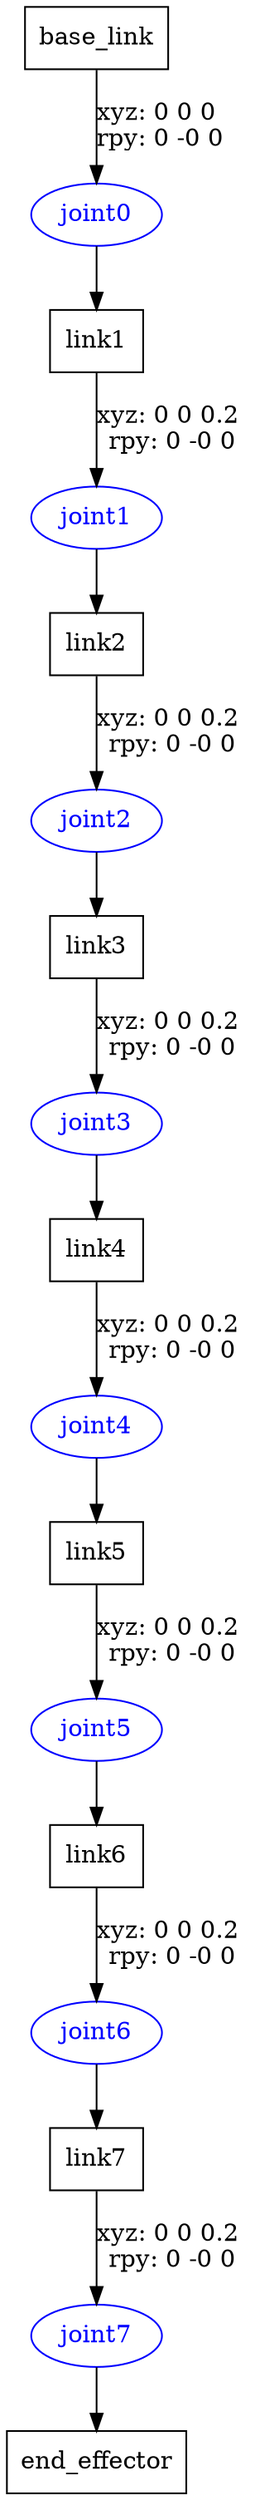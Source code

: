 digraph G {
node [shape=box];
"base_link" [label="base_link"];
"link1" [label="link1"];
"link2" [label="link2"];
"link3" [label="link3"];
"link4" [label="link4"];
"link5" [label="link5"];
"link6" [label="link6"];
"link7" [label="link7"];
"end_effector" [label="end_effector"];
node [shape=ellipse, color=blue, fontcolor=blue];
"base_link" -> "joint0" [label="xyz: 0 0 0 \nrpy: 0 -0 0"]
"joint0" -> "link1"
"link1" -> "joint1" [label="xyz: 0 0 0.2 \nrpy: 0 -0 0"]
"joint1" -> "link2"
"link2" -> "joint2" [label="xyz: 0 0 0.2 \nrpy: 0 -0 0"]
"joint2" -> "link3"
"link3" -> "joint3" [label="xyz: 0 0 0.2 \nrpy: 0 -0 0"]
"joint3" -> "link4"
"link4" -> "joint4" [label="xyz: 0 0 0.2 \nrpy: 0 -0 0"]
"joint4" -> "link5"
"link5" -> "joint5" [label="xyz: 0 0 0.2 \nrpy: 0 -0 0"]
"joint5" -> "link6"
"link6" -> "joint6" [label="xyz: 0 0 0.2 \nrpy: 0 -0 0"]
"joint6" -> "link7"
"link7" -> "joint7" [label="xyz: 0 0 0.2 \nrpy: 0 -0 0"]
"joint7" -> "end_effector"
}
